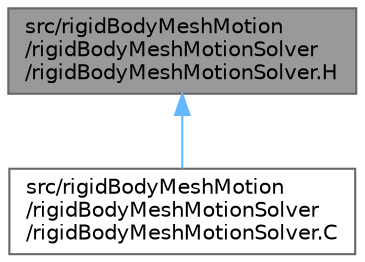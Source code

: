 digraph "src/rigidBodyMeshMotion/rigidBodyMeshMotionSolver/rigidBodyMeshMotionSolver.H"
{
 // LATEX_PDF_SIZE
  bgcolor="transparent";
  edge [fontname=Helvetica,fontsize=10,labelfontname=Helvetica,labelfontsize=10];
  node [fontname=Helvetica,fontsize=10,shape=box,height=0.2,width=0.4];
  Node1 [id="Node000001",label="src/rigidBodyMeshMotion\l/rigidBodyMeshMotionSolver\l/rigidBodyMeshMotionSolver.H",height=0.2,width=0.4,color="gray40", fillcolor="grey60", style="filled", fontcolor="black",tooltip=" "];
  Node1 -> Node2 [id="edge1_Node000001_Node000002",dir="back",color="steelblue1",style="solid",tooltip=" "];
  Node2 [id="Node000002",label="src/rigidBodyMeshMotion\l/rigidBodyMeshMotionSolver\l/rigidBodyMeshMotionSolver.C",height=0.2,width=0.4,color="grey40", fillcolor="white", style="filled",URL="$rigidBodyMeshMotionSolver_8C.html",tooltip=" "];
}
